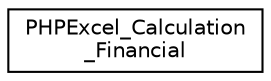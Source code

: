 digraph "Иерархия классов. Графический вид."
{
  edge [fontname="Helvetica",fontsize="10",labelfontname="Helvetica",labelfontsize="10"];
  node [fontname="Helvetica",fontsize="10",shape=record];
  rankdir="LR";
  Node0 [label="PHPExcel_Calculation\l_Financial",height=0.2,width=0.4,color="black", fillcolor="white", style="filled",URL="$class_p_h_p_excel___calculation___financial.html"];
}
